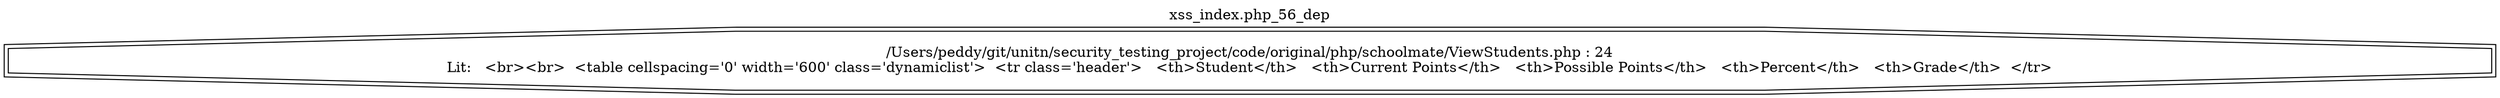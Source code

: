 digraph cfg {
  label="xss_index.php_56_dep";
  labelloc=t;
  n1 [shape=doubleoctagon, label="/Users/peddy/git/unitn/security_testing_project/code/original/php/schoolmate/ViewStudents.php : 24\nLit:   <br><br>  <table cellspacing='0' width='600' class='dynamiclist'>  <tr class='header'>   <th>Student</th>   <th>Current Points</th>   <th>Possible Points</th>   <th>Percent</th>   <th>Grade</th>  </tr>\n"];
}
